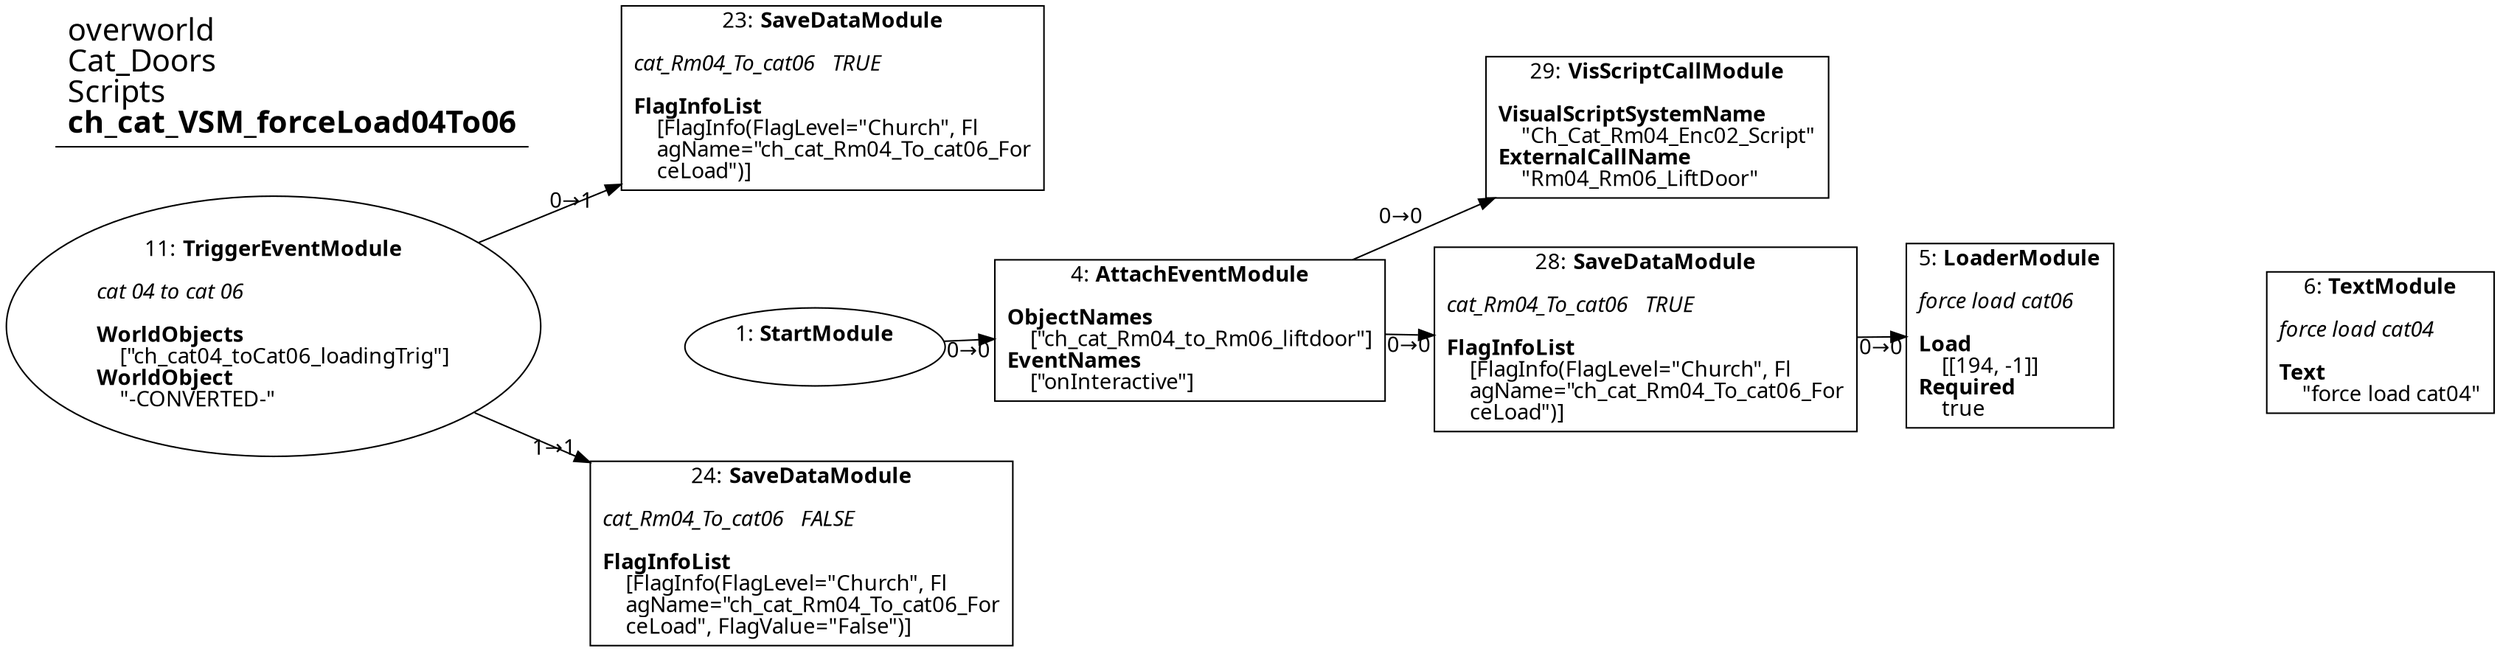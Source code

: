 digraph {
    layout = fdp;
    overlap = prism;
    sep = "+16";
    splines = spline;

    node [ shape = box ];

    graph [ fontname = "Segoe UI" ];
    node [ fontname = "Segoe UI" ];
    edge [ fontname = "Segoe UI" ];

    1 [ label = <1: <b>StartModule</b><br/><br/>> ];
    1 [ shape = oval ]
    1 [ pos = "-0.12900001,-0.81200004!" ];
    1 -> 4 [ label = "0→0" ];

    4 [ label = <4: <b>AttachEventModule</b><br/><br/><b>ObjectNames</b><br align="left"/>    [&quot;ch_cat_Rm04_to_Rm06_liftdoor&quot;]<br align="left"/><b>EventNames</b><br align="left"/>    [&quot;onInteractive&quot;]<br align="left"/>> ];
    4 [ pos = "0.057000004,-0.80700004!" ];
    4 -> 28 [ label = "0→0" ];
    4 -> 29 [ label = "0→0" ];

    5 [ label = <5: <b>LoaderModule</b><br/><br/><i>force load cat06<br align="left"/></i><br align="left"/><b>Load</b><br align="left"/>    [[194, -1]]<br align="left"/><b>Required</b><br align="left"/>    true<br align="left"/>> ];
    5 [ pos = "0.517,-0.80700004!" ];

    6 [ label = <6: <b>TextModule</b><br/><br/><i>force load cat04<br align="left"/></i><br align="left"/><b>Text</b><br align="left"/>    &quot;force load cat04&quot;<br align="left"/>> ];
    6 [ pos = "0.712,-0.80700004!" ];

    11 [ label = <11: <b>TriggerEventModule</b><br/><br/><i>cat 04 to cat 06<br align="left"/></i><br align="left"/><b>WorldObjects</b><br align="left"/>    [&quot;ch_cat04_toCat06_loadingTrig&quot;]<br align="left"/><b>WorldObject</b><br align="left"/>    &quot;-CONVERTED-&quot;<br align="left"/>> ];
    11 [ shape = oval ]
    11 [ pos = "-0.42800003,-0.79700005!" ];
    11 -> 23 [ label = "0→1" ];
    11 -> 24 [ label = "1→1" ];

    23 [ label = <23: <b>SaveDataModule</b><br/><br/><i>cat_Rm04_To_cat06   TRUE<br align="left"/></i><br align="left"/><b>FlagInfoList</b><br align="left"/>    [FlagInfo(FlagLevel=&quot;Church&quot;, Fl<br align="left"/>    agName=&quot;ch_cat_Rm04_To_cat06_For<br align="left"/>    ceLoad&quot;)]<br align="left"/>> ];
    23 [ pos = "-0.147,-0.67!" ];

    24 [ label = <24: <b>SaveDataModule</b><br/><br/><i>cat_Rm04_To_cat06   FALSE<br align="left"/></i><br align="left"/><b>FlagInfoList</b><br align="left"/>    [FlagInfo(FlagLevel=&quot;Church&quot;, Fl<br align="left"/>    agName=&quot;ch_cat_Rm04_To_cat06_For<br align="left"/>    ceLoad&quot;, FlagValue=&quot;False&quot;)]<br align="left"/>> ];
    24 [ pos = "-0.148,-0.89400005!" ];

    28 [ label = <28: <b>SaveDataModule</b><br/><br/><i>cat_Rm04_To_cat06   TRUE<br align="left"/></i><br align="left"/><b>FlagInfoList</b><br align="left"/>    [FlagInfo(FlagLevel=&quot;Church&quot;, Fl<br align="left"/>    agName=&quot;ch_cat_Rm04_To_cat06_For<br align="left"/>    ceLoad&quot;)]<br align="left"/>> ];
    28 [ pos = "0.30100003,-0.80700004!" ];
    28 -> 5 [ label = "0→0" ];

    29 [ label = <29: <b>VisScriptCallModule</b><br/><br/><b>VisualScriptSystemName</b><br align="left"/>    &quot;Ch_Cat_Rm04_Enc02_Script&quot;<br align="left"/><b>ExternalCallName</b><br align="left"/>    &quot;Rm04_Rm06_LiftDoor&quot;<br align="left"/>> ];
    29 [ pos = "0.29900002,-0.67600006!" ];

    title [ pos = "-0.42900002,-0.669!" ];
    title [ shape = underline ];
    title [ label = <<font point-size="20">overworld<br align="left"/>Cat_Doors<br align="left"/>Scripts<br align="left"/><b>ch_cat_VSM_forceLoad04To06</b><br align="left"/></font>> ];
}
